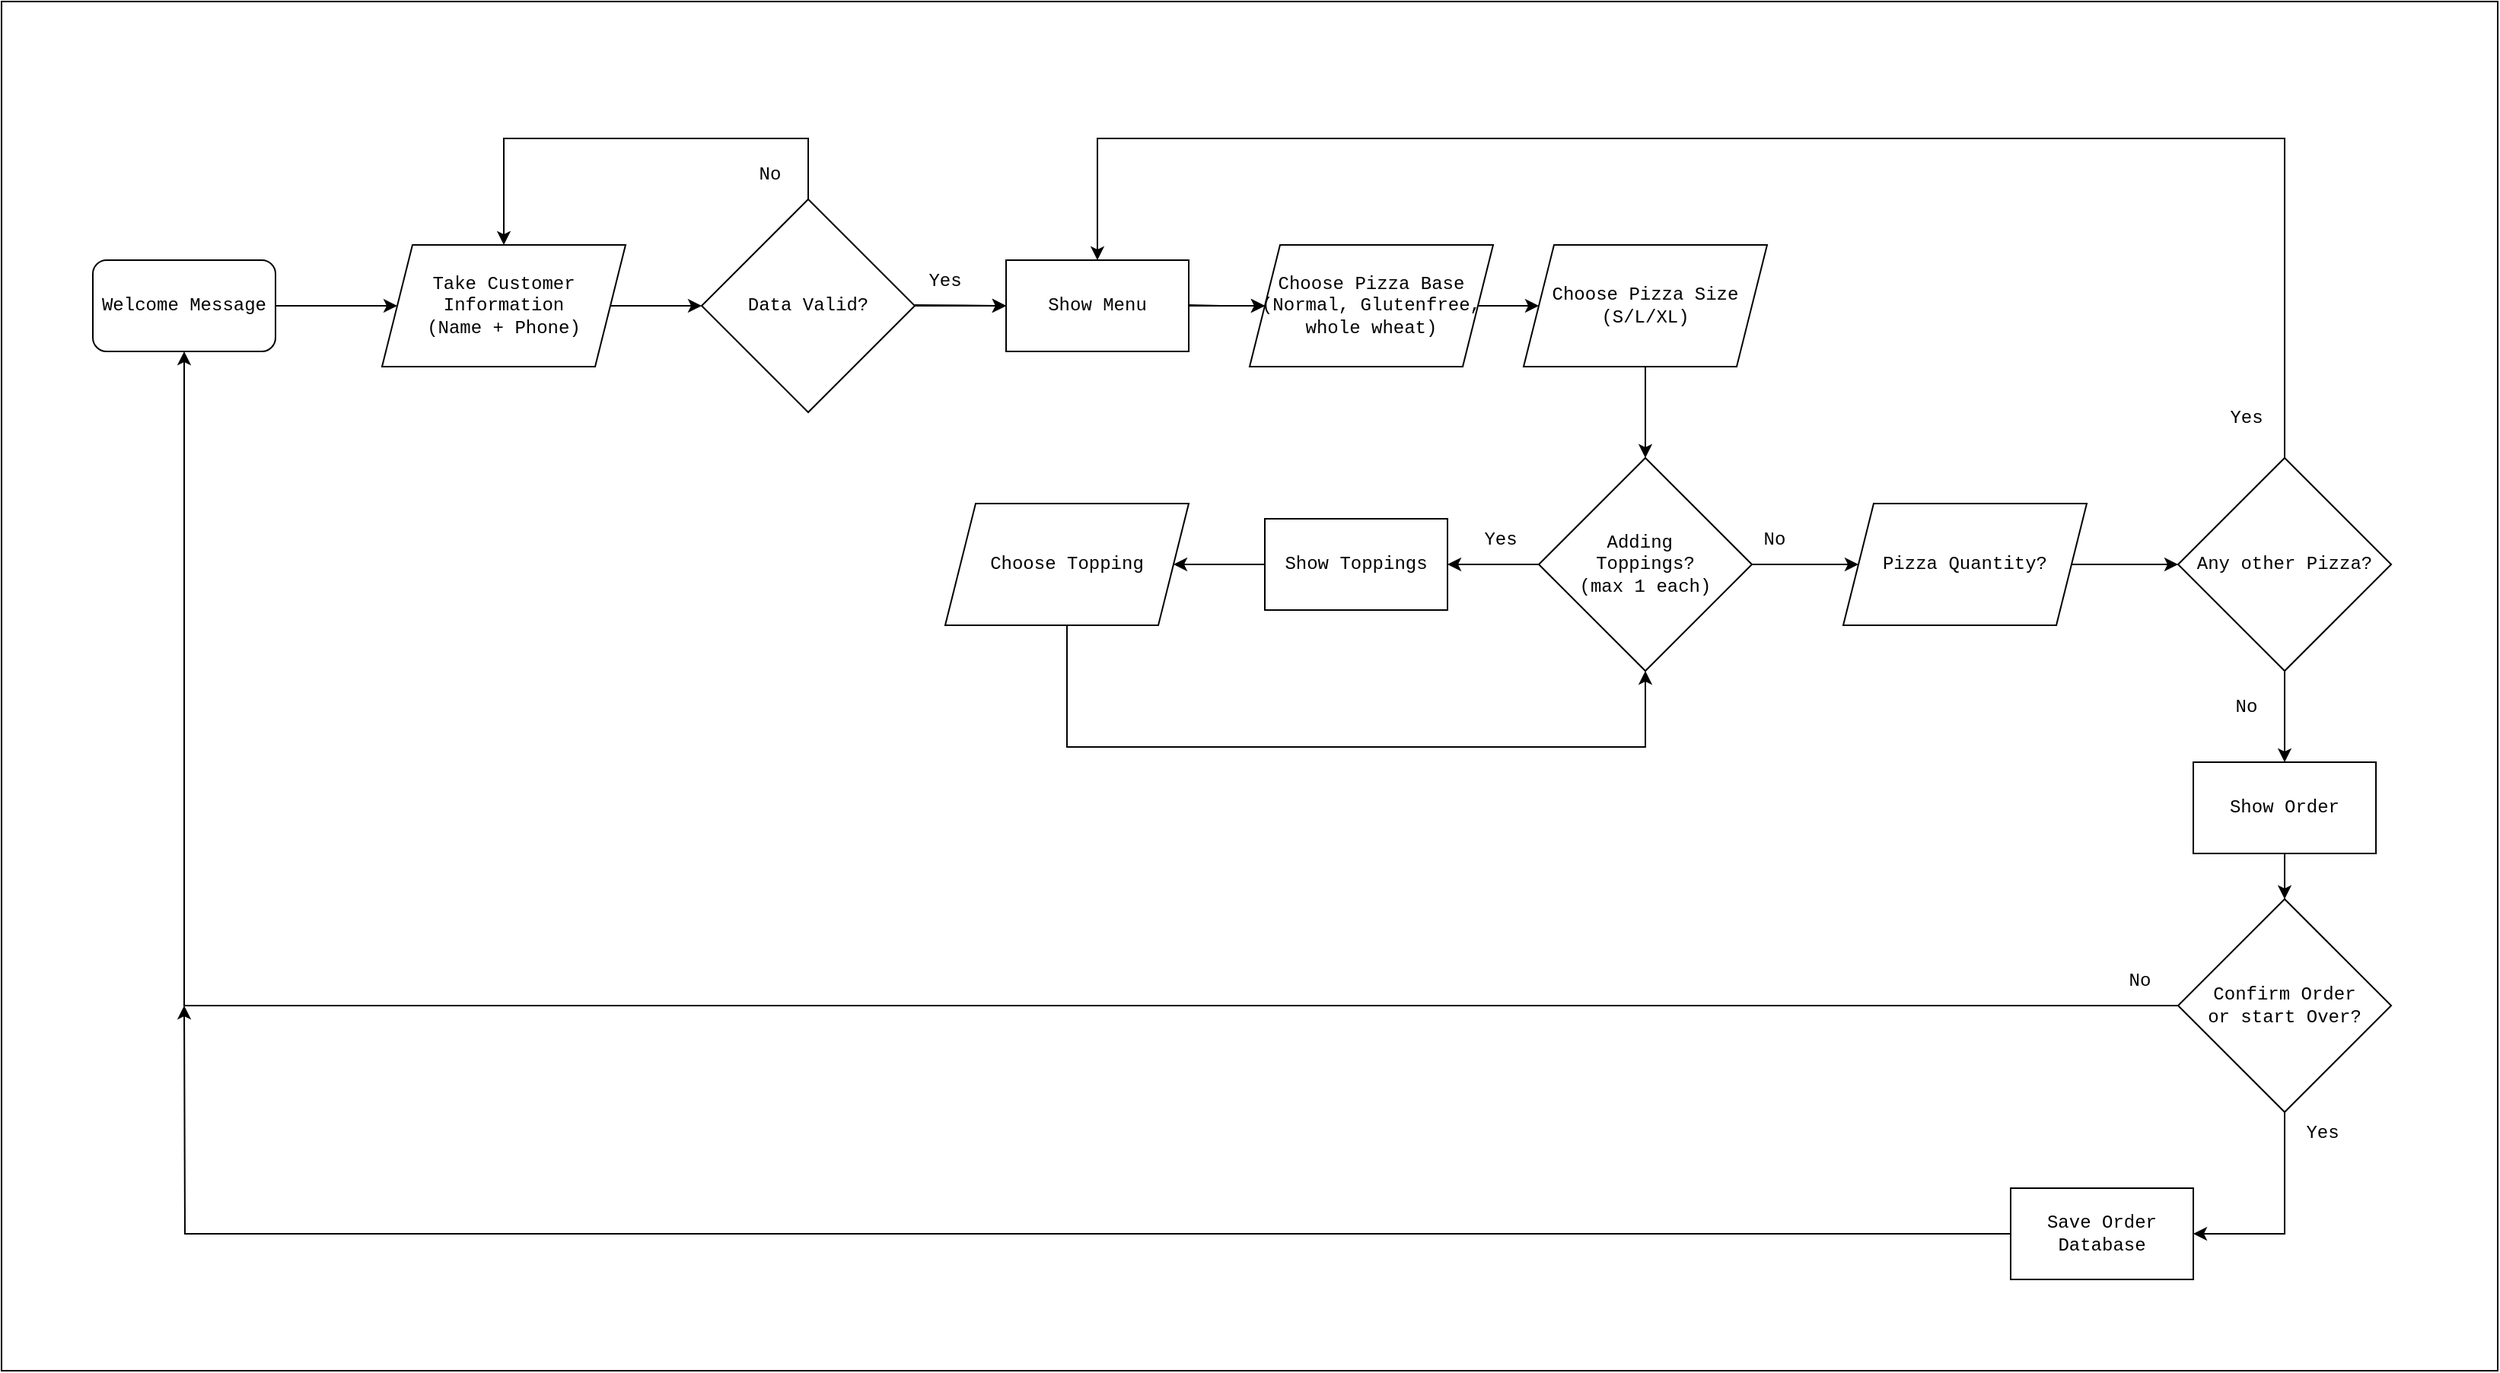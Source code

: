 <mxfile version="23.0.2" type="device">
  <diagram name="Page-1" id="VVOfjLX_YIciCMx7815n">
    <mxGraphModel dx="3406" dy="1203" grid="1" gridSize="10" guides="1" tooltips="1" connect="1" arrows="1" fold="1" page="1" pageScale="1" pageWidth="1200" pageHeight="1200" math="0" shadow="0">
      <root>
        <mxCell id="0" />
        <mxCell id="1" parent="0" />
        <mxCell id="FftimyIYwOGtuF4-cBoq-71" value="" style="rounded=0;whiteSpace=wrap;html=1;fillColor=none;" parent="1" vertex="1">
          <mxGeometry x="-40" y="120" width="1640" height="900" as="geometry" />
        </mxCell>
        <mxCell id="yoAZRrj0Xpui4LHAQiQ_-1" value="Welcome Message" style="rounded=1;whiteSpace=wrap;html=1;fontFamily=Courier New;" parent="1" vertex="1">
          <mxGeometry x="20" y="290" width="120" height="60" as="geometry" />
        </mxCell>
        <mxCell id="yoAZRrj0Xpui4LHAQiQ_-5" value="" style="endArrow=classic;html=1;rounded=0;exitX=0.5;exitY=0;exitDx=0;exitDy=0;entryX=0.5;entryY=0;entryDx=0;entryDy=0;fontFamily=Courier New;" parent="1" source="FftimyIYwOGtuF4-cBoq-11" target="FftimyIYwOGtuF4-cBoq-14" edge="1">
          <mxGeometry width="50" height="50" relative="1" as="geometry">
            <mxPoint x="600" y="430" as="sourcePoint" />
            <mxPoint x="620" y="320" as="targetPoint" />
            <Array as="points">
              <mxPoint x="490" y="230" />
              <mxPoint x="490" y="210" />
              <mxPoint x="290" y="210" />
            </Array>
          </mxGeometry>
        </mxCell>
        <mxCell id="FftimyIYwOGtuF4-cBoq-31" style="edgeStyle=orthogonalEdgeStyle;rounded=0;orthogonalLoop=1;jettySize=auto;html=1;exitX=0;exitY=0.5;exitDx=0;exitDy=0;entryX=1;entryY=0.5;entryDx=0;entryDy=0;" parent="1" source="FftimyIYwOGtuF4-cBoq-5" target="FftimyIYwOGtuF4-cBoq-29" edge="1">
          <mxGeometry relative="1" as="geometry" />
        </mxCell>
        <mxCell id="FftimyIYwOGtuF4-cBoq-46" style="edgeStyle=orthogonalEdgeStyle;rounded=0;orthogonalLoop=1;jettySize=auto;html=1;exitX=1;exitY=0.5;exitDx=0;exitDy=0;entryX=0;entryY=0.5;entryDx=0;entryDy=0;" parent="1" source="FftimyIYwOGtuF4-cBoq-26" target="FftimyIYwOGtuF4-cBoq-45" edge="1">
          <mxGeometry relative="1" as="geometry" />
        </mxCell>
        <mxCell id="FftimyIYwOGtuF4-cBoq-5" value="&lt;div&gt;Adding&amp;nbsp;&lt;/div&gt;&lt;div&gt;Toppings?&lt;/div&gt;&lt;div&gt;(max 1 each)&lt;br&gt;&lt;/div&gt;" style="rhombus;whiteSpace=wrap;html=1;fontFamily=Courier New;fontSize=12;" parent="1" vertex="1">
          <mxGeometry x="970" y="420" width="140" height="140" as="geometry" />
        </mxCell>
        <mxCell id="FftimyIYwOGtuF4-cBoq-8" value="Yes" style="text;whiteSpace=wrap;html=1;fontFamily=Courier New;align=center;" parent="1" vertex="1">
          <mxGeometry x="565" y="290" width="30" height="30" as="geometry" />
        </mxCell>
        <mxCell id="FftimyIYwOGtuF4-cBoq-23" value="" style="edgeStyle=orthogonalEdgeStyle;rounded=0;orthogonalLoop=1;jettySize=auto;html=1;" parent="1" source="FftimyIYwOGtuF4-cBoq-11" target="FftimyIYwOGtuF4-cBoq-16" edge="1">
          <mxGeometry relative="1" as="geometry" />
        </mxCell>
        <mxCell id="FftimyIYwOGtuF4-cBoq-11" value="Data Valid?" style="rhombus;whiteSpace=wrap;html=1;fontFamily=Courier New;fontSize=12;" parent="1" vertex="1">
          <mxGeometry x="420" y="250" width="140" height="140" as="geometry" />
        </mxCell>
        <mxCell id="FftimyIYwOGtuF4-cBoq-12" value="No" style="text;whiteSpace=wrap;html=1;fontFamily=Courier New;align=center;" parent="1" vertex="1">
          <mxGeometry x="450" y="220" width="30" height="30" as="geometry" />
        </mxCell>
        <mxCell id="FftimyIYwOGtuF4-cBoq-19" value="" style="edgeStyle=orthogonalEdgeStyle;rounded=0;orthogonalLoop=1;jettySize=auto;html=1;" parent="1" source="FftimyIYwOGtuF4-cBoq-14" target="FftimyIYwOGtuF4-cBoq-11" edge="1">
          <mxGeometry relative="1" as="geometry" />
        </mxCell>
        <mxCell id="FftimyIYwOGtuF4-cBoq-14" value="&lt;div&gt;Take Customer Information&lt;/div&gt;&lt;div&gt;(Name + Phone)&lt;br&gt;&lt;/div&gt;" style="shape=parallelogram;perimeter=parallelogramPerimeter;whiteSpace=wrap;html=1;fixedSize=1;fontFamily=Courier New;" parent="1" vertex="1">
          <mxGeometry x="210" y="280" width="160" height="80" as="geometry" />
        </mxCell>
        <mxCell id="FftimyIYwOGtuF4-cBoq-41" value="" style="edgeStyle=orthogonalEdgeStyle;rounded=0;orthogonalLoop=1;jettySize=auto;html=1;" parent="1" source="FftimyIYwOGtuF4-cBoq-16" target="FftimyIYwOGtuF4-cBoq-17" edge="1">
          <mxGeometry relative="1" as="geometry" />
        </mxCell>
        <mxCell id="FftimyIYwOGtuF4-cBoq-16" value="Show Menu" style="rounded=0;whiteSpace=wrap;html=1;fontFamily=Courier New;" parent="1" vertex="1">
          <mxGeometry x="620" y="290" width="120" height="60" as="geometry" />
        </mxCell>
        <mxCell id="FftimyIYwOGtuF4-cBoq-75" style="edgeStyle=orthogonalEdgeStyle;rounded=0;orthogonalLoop=1;jettySize=auto;html=1;exitX=1;exitY=0.5;exitDx=0;exitDy=0;" parent="1" source="FftimyIYwOGtuF4-cBoq-17" target="FftimyIYwOGtuF4-cBoq-73" edge="1">
          <mxGeometry relative="1" as="geometry" />
        </mxCell>
        <mxCell id="FftimyIYwOGtuF4-cBoq-17" value="&lt;div&gt;Choose Pizza Base&lt;/div&gt;&lt;div&gt;(Normal, Glutenfree, whole wheat)&lt;br&gt;&lt;/div&gt;" style="shape=parallelogram;perimeter=parallelogramPerimeter;whiteSpace=wrap;html=1;fixedSize=1;fontFamily=Courier New;" parent="1" vertex="1">
          <mxGeometry x="780" y="280" width="160" height="80" as="geometry" />
        </mxCell>
        <mxCell id="FftimyIYwOGtuF4-cBoq-18" value="" style="endArrow=classic;html=1;rounded=0;exitX=1;exitY=0.5;exitDx=0;exitDy=0;entryX=0;entryY=0.5;entryDx=0;entryDy=0;fontFamily=Courier New;" parent="1" source="yoAZRrj0Xpui4LHAQiQ_-1" target="FftimyIYwOGtuF4-cBoq-14" edge="1">
          <mxGeometry width="50" height="50" relative="1" as="geometry">
            <mxPoint x="190" y="390" as="sourcePoint" />
            <mxPoint x="191" y="430" as="targetPoint" />
            <Array as="points" />
          </mxGeometry>
        </mxCell>
        <mxCell id="FftimyIYwOGtuF4-cBoq-21" value="" style="edgeStyle=orthogonalEdgeStyle;rounded=0;orthogonalLoop=1;jettySize=auto;html=1;entryX=0;entryY=0.5;entryDx=0;entryDy=0;" parent="1" target="FftimyIYwOGtuF4-cBoq-16" edge="1">
          <mxGeometry relative="1" as="geometry">
            <mxPoint x="560" y="319.5" as="sourcePoint" />
            <mxPoint x="620" y="319.5" as="targetPoint" />
          </mxGeometry>
        </mxCell>
        <mxCell id="FftimyIYwOGtuF4-cBoq-24" value="" style="edgeStyle=orthogonalEdgeStyle;rounded=0;orthogonalLoop=1;jettySize=auto;html=1;entryX=0;entryY=0.5;entryDx=0;entryDy=0;" parent="1" target="FftimyIYwOGtuF4-cBoq-17" edge="1">
          <mxGeometry relative="1" as="geometry">
            <mxPoint x="740" y="319.5" as="sourcePoint" />
            <mxPoint x="800" y="320" as="targetPoint" />
          </mxGeometry>
        </mxCell>
        <mxCell id="FftimyIYwOGtuF4-cBoq-28" style="edgeStyle=orthogonalEdgeStyle;rounded=0;orthogonalLoop=1;jettySize=auto;html=1;exitX=0.5;exitY=1;exitDx=0;exitDy=0;entryX=0.5;entryY=0;entryDx=0;entryDy=0;" parent="1" source="FftimyIYwOGtuF4-cBoq-73" target="FftimyIYwOGtuF4-cBoq-5" edge="1">
          <mxGeometry relative="1" as="geometry">
            <mxPoint x="1100" y="410" as="targetPoint" />
          </mxGeometry>
        </mxCell>
        <mxCell id="FftimyIYwOGtuF4-cBoq-34" style="edgeStyle=orthogonalEdgeStyle;rounded=0;orthogonalLoop=1;jettySize=auto;html=1;exitX=0;exitY=0.5;exitDx=0;exitDy=0;" parent="1" source="FftimyIYwOGtuF4-cBoq-29" target="FftimyIYwOGtuF4-cBoq-33" edge="1">
          <mxGeometry relative="1" as="geometry">
            <Array as="points">
              <mxPoint x="760" y="490" />
              <mxPoint x="760" y="490" />
            </Array>
          </mxGeometry>
        </mxCell>
        <mxCell id="FftimyIYwOGtuF4-cBoq-29" value="Show Toppings" style="rounded=0;whiteSpace=wrap;html=1;fontFamily=Courier New;" parent="1" vertex="1">
          <mxGeometry x="790" y="460" width="120" height="60" as="geometry" />
        </mxCell>
        <mxCell id="FftimyIYwOGtuF4-cBoq-33" value="Choose Topping" style="shape=parallelogram;perimeter=parallelogramPerimeter;whiteSpace=wrap;html=1;fixedSize=1;fontFamily=Courier New;" parent="1" vertex="1">
          <mxGeometry x="580" y="450" width="160" height="80" as="geometry" />
        </mxCell>
        <mxCell id="FftimyIYwOGtuF4-cBoq-36" value="Yes" style="text;whiteSpace=wrap;html=1;fontFamily=Courier New;align=center;" parent="1" vertex="1">
          <mxGeometry x="930" y="460" width="30" height="30" as="geometry" />
        </mxCell>
        <mxCell id="FftimyIYwOGtuF4-cBoq-37" value="" style="endArrow=classic;html=1;rounded=0;exitX=0.5;exitY=1;exitDx=0;exitDy=0;entryX=0.5;entryY=1;entryDx=0;entryDy=0;fontFamily=Courier New;" parent="1" source="FftimyIYwOGtuF4-cBoq-33" target="FftimyIYwOGtuF4-cBoq-5" edge="1">
          <mxGeometry width="50" height="50" relative="1" as="geometry">
            <mxPoint x="840" y="690" as="sourcePoint" />
            <mxPoint x="640" y="720" as="targetPoint" />
            <Array as="points">
              <mxPoint x="660" y="610" />
              <mxPoint x="1040" y="610" />
            </Array>
          </mxGeometry>
        </mxCell>
        <mxCell id="FftimyIYwOGtuF4-cBoq-38" value="No" style="text;whiteSpace=wrap;html=1;fontFamily=Courier New;align=center;" parent="1" vertex="1">
          <mxGeometry x="1110" y="460" width="30" height="30" as="geometry" />
        </mxCell>
        <mxCell id="FftimyIYwOGtuF4-cBoq-59" style="edgeStyle=orthogonalEdgeStyle;rounded=0;orthogonalLoop=1;jettySize=auto;html=1;exitX=0.5;exitY=1;exitDx=0;exitDy=0;" parent="1" source="FftimyIYwOGtuF4-cBoq-40" target="FftimyIYwOGtuF4-cBoq-51" edge="1">
          <mxGeometry relative="1" as="geometry" />
        </mxCell>
        <mxCell id="FftimyIYwOGtuF4-cBoq-40" value="Show Order" style="rounded=0;whiteSpace=wrap;html=1;fontFamily=Courier New;" parent="1" vertex="1">
          <mxGeometry x="1400" y="620" width="120" height="60" as="geometry" />
        </mxCell>
        <mxCell id="FftimyIYwOGtuF4-cBoq-55" style="edgeStyle=orthogonalEdgeStyle;rounded=0;orthogonalLoop=1;jettySize=auto;html=1;exitX=0.5;exitY=1;exitDx=0;exitDy=0;" parent="1" source="FftimyIYwOGtuF4-cBoq-45" target="FftimyIYwOGtuF4-cBoq-40" edge="1">
          <mxGeometry relative="1" as="geometry" />
        </mxCell>
        <mxCell id="FftimyIYwOGtuF4-cBoq-45" value="&lt;div&gt;Any other Pizza?&lt;br&gt;&lt;/div&gt;" style="rhombus;whiteSpace=wrap;html=1;fontFamily=Courier New;fontSize=12;" parent="1" vertex="1">
          <mxGeometry x="1390" y="420" width="140" height="140" as="geometry" />
        </mxCell>
        <mxCell id="FftimyIYwOGtuF4-cBoq-47" style="edgeStyle=orthogonalEdgeStyle;rounded=0;orthogonalLoop=1;jettySize=auto;html=1;exitX=0.5;exitY=0;exitDx=0;exitDy=0;entryX=0.5;entryY=0;entryDx=0;entryDy=0;" parent="1" source="FftimyIYwOGtuF4-cBoq-45" target="FftimyIYwOGtuF4-cBoq-16" edge="1">
          <mxGeometry relative="1" as="geometry">
            <mxPoint x="1110" y="370" as="sourcePoint" />
            <mxPoint x="1110" y="430" as="targetPoint" />
            <Array as="points">
              <mxPoint x="1460" y="210" />
              <mxPoint x="680" y="210" />
            </Array>
          </mxGeometry>
        </mxCell>
        <mxCell id="FftimyIYwOGtuF4-cBoq-48" value="Yes" style="text;whiteSpace=wrap;html=1;fontFamily=Courier New;align=center;" parent="1" vertex="1">
          <mxGeometry x="1420" y="380" width="30" height="30" as="geometry" />
        </mxCell>
        <mxCell id="FftimyIYwOGtuF4-cBoq-58" style="edgeStyle=orthogonalEdgeStyle;rounded=0;orthogonalLoop=1;jettySize=auto;html=1;exitX=0;exitY=0.5;exitDx=0;exitDy=0;entryX=0.5;entryY=1;entryDx=0;entryDy=0;" parent="1" source="FftimyIYwOGtuF4-cBoq-51" target="yoAZRrj0Xpui4LHAQiQ_-1" edge="1">
          <mxGeometry relative="1" as="geometry">
            <mxPoint x="360" y="769.765" as="targetPoint" />
          </mxGeometry>
        </mxCell>
        <mxCell id="FftimyIYwOGtuF4-cBoq-62" style="edgeStyle=orthogonalEdgeStyle;rounded=0;orthogonalLoop=1;jettySize=auto;html=1;exitX=0.5;exitY=1;exitDx=0;exitDy=0;entryX=1;entryY=0.5;entryDx=0;entryDy=0;" parent="1" source="FftimyIYwOGtuF4-cBoq-51" edge="1" target="FftimyIYwOGtuF4-cBoq-66">
          <mxGeometry relative="1" as="geometry">
            <mxPoint x="1460" y="900" as="targetPoint" />
          </mxGeometry>
        </mxCell>
        <mxCell id="FftimyIYwOGtuF4-cBoq-51" value="&lt;div&gt;Confirm Order&lt;/div&gt;&lt;div&gt;or start Over?&lt;/div&gt;" style="rhombus;whiteSpace=wrap;html=1;fontFamily=Courier New;fontSize=12;" parent="1" vertex="1">
          <mxGeometry x="1390" y="710" width="140" height="140" as="geometry" />
        </mxCell>
        <mxCell id="FftimyIYwOGtuF4-cBoq-53" value="" style="edgeStyle=orthogonalEdgeStyle;rounded=0;orthogonalLoop=1;jettySize=auto;html=1;exitX=1;exitY=0.5;exitDx=0;exitDy=0;entryX=0;entryY=0.5;entryDx=0;entryDy=0;" parent="1" source="FftimyIYwOGtuF4-cBoq-5" target="FftimyIYwOGtuF4-cBoq-26" edge="1">
          <mxGeometry relative="1" as="geometry">
            <mxPoint x="1110" y="490" as="sourcePoint" />
            <mxPoint x="1440" y="490" as="targetPoint" />
          </mxGeometry>
        </mxCell>
        <mxCell id="FftimyIYwOGtuF4-cBoq-26" value="Pizza Quantity?" style="shape=parallelogram;perimeter=parallelogramPerimeter;whiteSpace=wrap;html=1;fixedSize=1;fontFamily=Courier New;" parent="1" vertex="1">
          <mxGeometry x="1170" y="450" width="160" height="80" as="geometry" />
        </mxCell>
        <mxCell id="FftimyIYwOGtuF4-cBoq-54" value="No" style="text;whiteSpace=wrap;html=1;fontFamily=Courier New;align=center;" parent="1" vertex="1">
          <mxGeometry x="1420" y="570" width="30" height="30" as="geometry" />
        </mxCell>
        <mxCell id="FftimyIYwOGtuF4-cBoq-60" value="No" style="text;whiteSpace=wrap;html=1;fontFamily=Courier New;align=center;" parent="1" vertex="1">
          <mxGeometry x="1350" y="750" width="30" height="30" as="geometry" />
        </mxCell>
        <mxCell id="FftimyIYwOGtuF4-cBoq-61" value="Yes" style="text;whiteSpace=wrap;html=1;fontFamily=Courier New;align=center;" parent="1" vertex="1">
          <mxGeometry x="1470" y="850" width="30" height="30" as="geometry" />
        </mxCell>
        <mxCell id="FftimyIYwOGtuF4-cBoq-66" value="Save Order Database" style="rounded=0;whiteSpace=wrap;html=1;fontFamily=Courier New;" parent="1" vertex="1">
          <mxGeometry x="1280" y="900" width="120" height="60" as="geometry" />
        </mxCell>
        <mxCell id="FftimyIYwOGtuF4-cBoq-73" value="Choose Pizza Size (S/L/XL)" style="shape=parallelogram;perimeter=parallelogramPerimeter;whiteSpace=wrap;html=1;fixedSize=1;fontFamily=Courier New;" parent="1" vertex="1">
          <mxGeometry x="960" y="280" width="160" height="80" as="geometry" />
        </mxCell>
        <mxCell id="L5yDkf9gryBswsbix6S_-2" style="edgeStyle=orthogonalEdgeStyle;rounded=0;orthogonalLoop=1;jettySize=auto;html=1;exitX=0;exitY=0.5;exitDx=0;exitDy=0;" edge="1" parent="1" source="FftimyIYwOGtuF4-cBoq-66">
          <mxGeometry relative="1" as="geometry">
            <mxPoint x="80" y="780" as="targetPoint" />
            <mxPoint x="1400" y="790" as="sourcePoint" />
          </mxGeometry>
        </mxCell>
      </root>
    </mxGraphModel>
  </diagram>
</mxfile>
